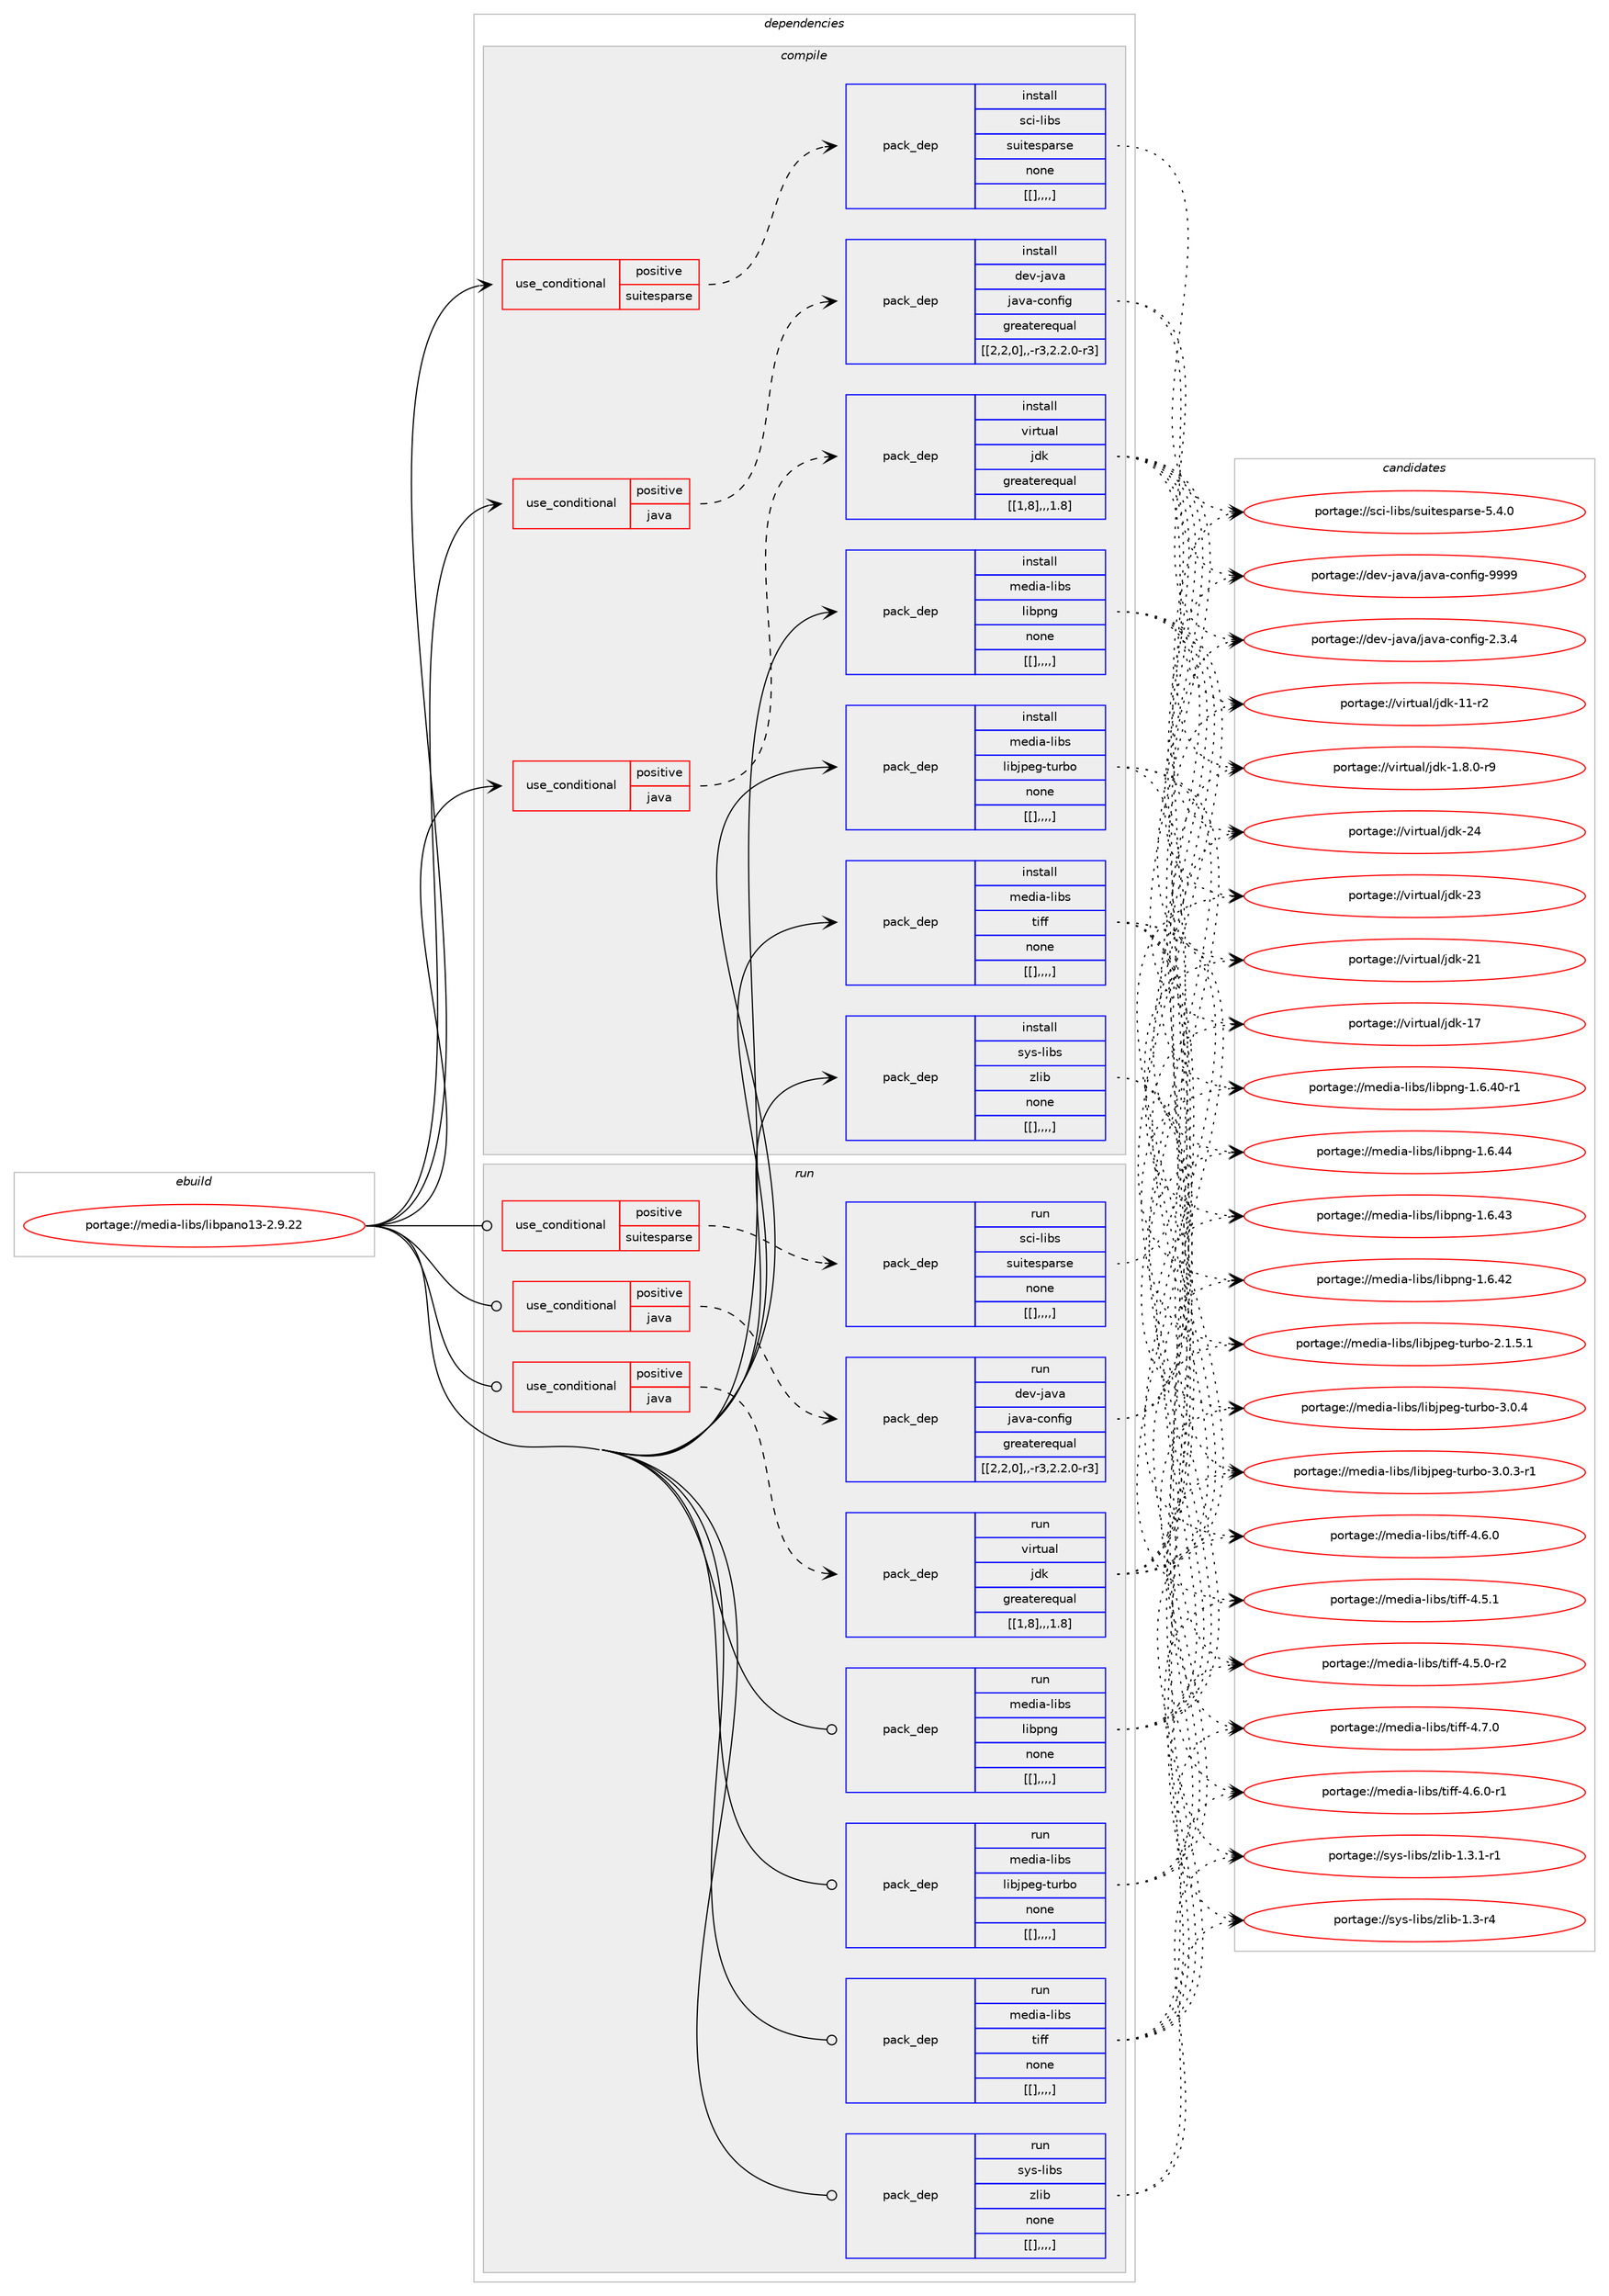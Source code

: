 digraph prolog {

# *************
# Graph options
# *************

newrank=true;
concentrate=true;
compound=true;
graph [rankdir=LR,fontname=Helvetica,fontsize=10,ranksep=1.5];#, ranksep=2.5, nodesep=0.2];
edge  [arrowhead=vee];
node  [fontname=Helvetica,fontsize=10];

# **********
# The ebuild
# **********

subgraph cluster_leftcol {
color=gray;
label=<<i>ebuild</i>>;
id [label="portage://media-libs/libpano13-2.9.22", color=red, width=4, href="../media-libs/libpano13-2.9.22.svg"];
}

# ****************
# The dependencies
# ****************

subgraph cluster_midcol {
color=gray;
label=<<i>dependencies</i>>;
subgraph cluster_compile {
fillcolor="#eeeeee";
style=filled;
label=<<i>compile</i>>;
subgraph cond81926 {
dependency323122 [label=<<TABLE BORDER="0" CELLBORDER="1" CELLSPACING="0" CELLPADDING="4"><TR><TD ROWSPAN="3" CELLPADDING="10">use_conditional</TD></TR><TR><TD>positive</TD></TR><TR><TD>java</TD></TR></TABLE>>, shape=none, color=red];
subgraph pack238537 {
dependency323142 [label=<<TABLE BORDER="0" CELLBORDER="1" CELLSPACING="0" CELLPADDING="4" WIDTH="220"><TR><TD ROWSPAN="6" CELLPADDING="30">pack_dep</TD></TR><TR><TD WIDTH="110">install</TD></TR><TR><TD>dev-java</TD></TR><TR><TD>java-config</TD></TR><TR><TD>greaterequal</TD></TR><TR><TD>[[2,2,0],,-r3,2.2.0-r3]</TD></TR></TABLE>>, shape=none, color=blue];
}
dependency323122:e -> dependency323142:w [weight=20,style="dashed",arrowhead="vee"];
}
id:e -> dependency323122:w [weight=20,style="solid",arrowhead="vee"];
subgraph cond81941 {
dependency323164 [label=<<TABLE BORDER="0" CELLBORDER="1" CELLSPACING="0" CELLPADDING="4"><TR><TD ROWSPAN="3" CELLPADDING="10">use_conditional</TD></TR><TR><TD>positive</TD></TR><TR><TD>java</TD></TR></TABLE>>, shape=none, color=red];
subgraph pack238564 {
dependency323184 [label=<<TABLE BORDER="0" CELLBORDER="1" CELLSPACING="0" CELLPADDING="4" WIDTH="220"><TR><TD ROWSPAN="6" CELLPADDING="30">pack_dep</TD></TR><TR><TD WIDTH="110">install</TD></TR><TR><TD>virtual</TD></TR><TR><TD>jdk</TD></TR><TR><TD>greaterequal</TD></TR><TR><TD>[[1,8],,,1.8]</TD></TR></TABLE>>, shape=none, color=blue];
}
dependency323164:e -> dependency323184:w [weight=20,style="dashed",arrowhead="vee"];
}
id:e -> dependency323164:w [weight=20,style="solid",arrowhead="vee"];
subgraph cond81949 {
dependency323187 [label=<<TABLE BORDER="0" CELLBORDER="1" CELLSPACING="0" CELLPADDING="4"><TR><TD ROWSPAN="3" CELLPADDING="10">use_conditional</TD></TR><TR><TD>positive</TD></TR><TR><TD>suitesparse</TD></TR></TABLE>>, shape=none, color=red];
subgraph pack238577 {
dependency323189 [label=<<TABLE BORDER="0" CELLBORDER="1" CELLSPACING="0" CELLPADDING="4" WIDTH="220"><TR><TD ROWSPAN="6" CELLPADDING="30">pack_dep</TD></TR><TR><TD WIDTH="110">install</TD></TR><TR><TD>sci-libs</TD></TR><TR><TD>suitesparse</TD></TR><TR><TD>none</TD></TR><TR><TD>[[],,,,]</TD></TR></TABLE>>, shape=none, color=blue];
}
dependency323187:e -> dependency323189:w [weight=20,style="dashed",arrowhead="vee"];
}
id:e -> dependency323187:w [weight=20,style="solid",arrowhead="vee"];
subgraph pack238580 {
dependency323222 [label=<<TABLE BORDER="0" CELLBORDER="1" CELLSPACING="0" CELLPADDING="4" WIDTH="220"><TR><TD ROWSPAN="6" CELLPADDING="30">pack_dep</TD></TR><TR><TD WIDTH="110">install</TD></TR><TR><TD>media-libs</TD></TR><TR><TD>libjpeg-turbo</TD></TR><TR><TD>none</TD></TR><TR><TD>[[],,,,]</TD></TR></TABLE>>, shape=none, color=blue];
}
id:e -> dependency323222:w [weight=20,style="solid",arrowhead="vee"];
subgraph pack238618 {
dependency323243 [label=<<TABLE BORDER="0" CELLBORDER="1" CELLSPACING="0" CELLPADDING="4" WIDTH="220"><TR><TD ROWSPAN="6" CELLPADDING="30">pack_dep</TD></TR><TR><TD WIDTH="110">install</TD></TR><TR><TD>media-libs</TD></TR><TR><TD>libpng</TD></TR><TR><TD>none</TD></TR><TR><TD>[[],,,,]</TD></TR></TABLE>>, shape=none, color=blue];
}
id:e -> dependency323243:w [weight=20,style="solid",arrowhead="vee"];
subgraph pack238620 {
dependency323310 [label=<<TABLE BORDER="0" CELLBORDER="1" CELLSPACING="0" CELLPADDING="4" WIDTH="220"><TR><TD ROWSPAN="6" CELLPADDING="30">pack_dep</TD></TR><TR><TD WIDTH="110">install</TD></TR><TR><TD>media-libs</TD></TR><TR><TD>tiff</TD></TR><TR><TD>none</TD></TR><TR><TD>[[],,,,]</TD></TR></TABLE>>, shape=none, color=blue];
}
id:e -> dependency323310:w [weight=20,style="solid",arrowhead="vee"];
subgraph pack238685 {
dependency323344 [label=<<TABLE BORDER="0" CELLBORDER="1" CELLSPACING="0" CELLPADDING="4" WIDTH="220"><TR><TD ROWSPAN="6" CELLPADDING="30">pack_dep</TD></TR><TR><TD WIDTH="110">install</TD></TR><TR><TD>sys-libs</TD></TR><TR><TD>zlib</TD></TR><TR><TD>none</TD></TR><TR><TD>[[],,,,]</TD></TR></TABLE>>, shape=none, color=blue];
}
id:e -> dependency323344:w [weight=20,style="solid",arrowhead="vee"];
}
subgraph cluster_compileandrun {
fillcolor="#eeeeee";
style=filled;
label=<<i>compile and run</i>>;
}
subgraph cluster_run {
fillcolor="#eeeeee";
style=filled;
label=<<i>run</i>>;
subgraph cond82034 {
dependency323427 [label=<<TABLE BORDER="0" CELLBORDER="1" CELLSPACING="0" CELLPADDING="4"><TR><TD ROWSPAN="3" CELLPADDING="10">use_conditional</TD></TR><TR><TD>positive</TD></TR><TR><TD>java</TD></TR></TABLE>>, shape=none, color=red];
subgraph pack238736 {
dependency323428 [label=<<TABLE BORDER="0" CELLBORDER="1" CELLSPACING="0" CELLPADDING="4" WIDTH="220"><TR><TD ROWSPAN="6" CELLPADDING="30">pack_dep</TD></TR><TR><TD WIDTH="110">run</TD></TR><TR><TD>dev-java</TD></TR><TR><TD>java-config</TD></TR><TR><TD>greaterequal</TD></TR><TR><TD>[[2,2,0],,-r3,2.2.0-r3]</TD></TR></TABLE>>, shape=none, color=blue];
}
dependency323427:e -> dependency323428:w [weight=20,style="dashed",arrowhead="vee"];
}
id:e -> dependency323427:w [weight=20,style="solid",arrowhead="odot"];
subgraph cond82037 {
dependency323434 [label=<<TABLE BORDER="0" CELLBORDER="1" CELLSPACING="0" CELLPADDING="4"><TR><TD ROWSPAN="3" CELLPADDING="10">use_conditional</TD></TR><TR><TD>positive</TD></TR><TR><TD>java</TD></TR></TABLE>>, shape=none, color=red];
subgraph pack238764 {
dependency323505 [label=<<TABLE BORDER="0" CELLBORDER="1" CELLSPACING="0" CELLPADDING="4" WIDTH="220"><TR><TD ROWSPAN="6" CELLPADDING="30">pack_dep</TD></TR><TR><TD WIDTH="110">run</TD></TR><TR><TD>virtual</TD></TR><TR><TD>jdk</TD></TR><TR><TD>greaterequal</TD></TR><TR><TD>[[1,8],,,1.8]</TD></TR></TABLE>>, shape=none, color=blue];
}
dependency323434:e -> dependency323505:w [weight=20,style="dashed",arrowhead="vee"];
}
id:e -> dependency323434:w [weight=20,style="solid",arrowhead="odot"];
subgraph cond82068 {
dependency323622 [label=<<TABLE BORDER="0" CELLBORDER="1" CELLSPACING="0" CELLPADDING="4"><TR><TD ROWSPAN="3" CELLPADDING="10">use_conditional</TD></TR><TR><TD>positive</TD></TR><TR><TD>suitesparse</TD></TR></TABLE>>, shape=none, color=red];
subgraph pack238885 {
dependency323649 [label=<<TABLE BORDER="0" CELLBORDER="1" CELLSPACING="0" CELLPADDING="4" WIDTH="220"><TR><TD ROWSPAN="6" CELLPADDING="30">pack_dep</TD></TR><TR><TD WIDTH="110">run</TD></TR><TR><TD>sci-libs</TD></TR><TR><TD>suitesparse</TD></TR><TR><TD>none</TD></TR><TR><TD>[[],,,,]</TD></TR></TABLE>>, shape=none, color=blue];
}
dependency323622:e -> dependency323649:w [weight=20,style="dashed",arrowhead="vee"];
}
id:e -> dependency323622:w [weight=20,style="solid",arrowhead="odot"];
subgraph pack238942 {
dependency323741 [label=<<TABLE BORDER="0" CELLBORDER="1" CELLSPACING="0" CELLPADDING="4" WIDTH="220"><TR><TD ROWSPAN="6" CELLPADDING="30">pack_dep</TD></TR><TR><TD WIDTH="110">run</TD></TR><TR><TD>media-libs</TD></TR><TR><TD>libjpeg-turbo</TD></TR><TR><TD>none</TD></TR><TR><TD>[[],,,,]</TD></TR></TABLE>>, shape=none, color=blue];
}
id:e -> dependency323741:w [weight=20,style="solid",arrowhead="odot"];
subgraph pack238978 {
dependency323779 [label=<<TABLE BORDER="0" CELLBORDER="1" CELLSPACING="0" CELLPADDING="4" WIDTH="220"><TR><TD ROWSPAN="6" CELLPADDING="30">pack_dep</TD></TR><TR><TD WIDTH="110">run</TD></TR><TR><TD>media-libs</TD></TR><TR><TD>libpng</TD></TR><TR><TD>none</TD></TR><TR><TD>[[],,,,]</TD></TR></TABLE>>, shape=none, color=blue];
}
id:e -> dependency323779:w [weight=20,style="solid",arrowhead="odot"];
subgraph pack239019 {
dependency323819 [label=<<TABLE BORDER="0" CELLBORDER="1" CELLSPACING="0" CELLPADDING="4" WIDTH="220"><TR><TD ROWSPAN="6" CELLPADDING="30">pack_dep</TD></TR><TR><TD WIDTH="110">run</TD></TR><TR><TD>media-libs</TD></TR><TR><TD>tiff</TD></TR><TR><TD>none</TD></TR><TR><TD>[[],,,,]</TD></TR></TABLE>>, shape=none, color=blue];
}
id:e -> dependency323819:w [weight=20,style="solid",arrowhead="odot"];
subgraph pack239023 {
dependency323845 [label=<<TABLE BORDER="0" CELLBORDER="1" CELLSPACING="0" CELLPADDING="4" WIDTH="220"><TR><TD ROWSPAN="6" CELLPADDING="30">pack_dep</TD></TR><TR><TD WIDTH="110">run</TD></TR><TR><TD>sys-libs</TD></TR><TR><TD>zlib</TD></TR><TR><TD>none</TD></TR><TR><TD>[[],,,,]</TD></TR></TABLE>>, shape=none, color=blue];
}
id:e -> dependency323845:w [weight=20,style="solid",arrowhead="odot"];
}
}

# **************
# The candidates
# **************

subgraph cluster_choices {
rank=same;
color=gray;
label=<<i>candidates</i>>;

subgraph choice238505 {
color=black;
nodesep=1;
choice10010111845106971189747106971189745991111101021051034557575757 [label="portage://dev-java/java-config-9999", color=red, width=4,href="../dev-java/java-config-9999.svg"];
choice1001011184510697118974710697118974599111110102105103455046514652 [label="portage://dev-java/java-config-2.3.4", color=red, width=4,href="../dev-java/java-config-2.3.4.svg"];
dependency323142:e -> choice10010111845106971189747106971189745991111101021051034557575757:w [style=dotted,weight="100"];
dependency323142:e -> choice1001011184510697118974710697118974599111110102105103455046514652:w [style=dotted,weight="100"];
}
subgraph choice238510 {
color=black;
nodesep=1;
choice1181051141161179710847106100107455052 [label="portage://virtual/jdk-24", color=red, width=4,href="../virtual/jdk-24.svg"];
choice1181051141161179710847106100107455051 [label="portage://virtual/jdk-23", color=red, width=4,href="../virtual/jdk-23.svg"];
choice1181051141161179710847106100107455049 [label="portage://virtual/jdk-21", color=red, width=4,href="../virtual/jdk-21.svg"];
choice1181051141161179710847106100107454955 [label="portage://virtual/jdk-17", color=red, width=4,href="../virtual/jdk-17.svg"];
choice11810511411611797108471061001074549494511450 [label="portage://virtual/jdk-11-r2", color=red, width=4,href="../virtual/jdk-11-r2.svg"];
choice11810511411611797108471061001074549465646484511457 [label="portage://virtual/jdk-1.8.0-r9", color=red, width=4,href="../virtual/jdk-1.8.0-r9.svg"];
dependency323184:e -> choice1181051141161179710847106100107455052:w [style=dotted,weight="100"];
dependency323184:e -> choice1181051141161179710847106100107455051:w [style=dotted,weight="100"];
dependency323184:e -> choice1181051141161179710847106100107455049:w [style=dotted,weight="100"];
dependency323184:e -> choice1181051141161179710847106100107454955:w [style=dotted,weight="100"];
dependency323184:e -> choice11810511411611797108471061001074549494511450:w [style=dotted,weight="100"];
dependency323184:e -> choice11810511411611797108471061001074549465646484511457:w [style=dotted,weight="100"];
}
subgraph choice238514 {
color=black;
nodesep=1;
choice1159910545108105981154711511710511610111511297114115101455346524648 [label="portage://sci-libs/suitesparse-5.4.0", color=red, width=4,href="../sci-libs/suitesparse-5.4.0.svg"];
dependency323189:e -> choice1159910545108105981154711511710511610111511297114115101455346524648:w [style=dotted,weight="100"];
}
subgraph choice238522 {
color=black;
nodesep=1;
choice10910110010597451081059811547108105981061121011034511611711498111455146484652 [label="portage://media-libs/libjpeg-turbo-3.0.4", color=red, width=4,href="../media-libs/libjpeg-turbo-3.0.4.svg"];
choice109101100105974510810598115471081059810611210110345116117114981114551464846514511449 [label="portage://media-libs/libjpeg-turbo-3.0.3-r1", color=red, width=4,href="../media-libs/libjpeg-turbo-3.0.3-r1.svg"];
choice109101100105974510810598115471081059810611210110345116117114981114550464946534649 [label="portage://media-libs/libjpeg-turbo-2.1.5.1", color=red, width=4,href="../media-libs/libjpeg-turbo-2.1.5.1.svg"];
dependency323222:e -> choice10910110010597451081059811547108105981061121011034511611711498111455146484652:w [style=dotted,weight="100"];
dependency323222:e -> choice109101100105974510810598115471081059810611210110345116117114981114551464846514511449:w [style=dotted,weight="100"];
dependency323222:e -> choice109101100105974510810598115471081059810611210110345116117114981114550464946534649:w [style=dotted,weight="100"];
}
subgraph choice238539 {
color=black;
nodesep=1;
choice109101100105974510810598115471081059811211010345494654465252 [label="portage://media-libs/libpng-1.6.44", color=red, width=4,href="../media-libs/libpng-1.6.44.svg"];
choice109101100105974510810598115471081059811211010345494654465251 [label="portage://media-libs/libpng-1.6.43", color=red, width=4,href="../media-libs/libpng-1.6.43.svg"];
choice109101100105974510810598115471081059811211010345494654465250 [label="portage://media-libs/libpng-1.6.42", color=red, width=4,href="../media-libs/libpng-1.6.42.svg"];
choice1091011001059745108105981154710810598112110103454946544652484511449 [label="portage://media-libs/libpng-1.6.40-r1", color=red, width=4,href="../media-libs/libpng-1.6.40-r1.svg"];
dependency323243:e -> choice109101100105974510810598115471081059811211010345494654465252:w [style=dotted,weight="100"];
dependency323243:e -> choice109101100105974510810598115471081059811211010345494654465251:w [style=dotted,weight="100"];
dependency323243:e -> choice109101100105974510810598115471081059811211010345494654465250:w [style=dotted,weight="100"];
dependency323243:e -> choice1091011001059745108105981154710810598112110103454946544652484511449:w [style=dotted,weight="100"];
}
subgraph choice238546 {
color=black;
nodesep=1;
choice10910110010597451081059811547116105102102455246554648 [label="portage://media-libs/tiff-4.7.0", color=red, width=4,href="../media-libs/tiff-4.7.0.svg"];
choice109101100105974510810598115471161051021024552465446484511449 [label="portage://media-libs/tiff-4.6.0-r1", color=red, width=4,href="../media-libs/tiff-4.6.0-r1.svg"];
choice10910110010597451081059811547116105102102455246544648 [label="portage://media-libs/tiff-4.6.0", color=red, width=4,href="../media-libs/tiff-4.6.0.svg"];
choice10910110010597451081059811547116105102102455246534649 [label="portage://media-libs/tiff-4.5.1", color=red, width=4,href="../media-libs/tiff-4.5.1.svg"];
choice109101100105974510810598115471161051021024552465346484511450 [label="portage://media-libs/tiff-4.5.0-r2", color=red, width=4,href="../media-libs/tiff-4.5.0-r2.svg"];
dependency323310:e -> choice10910110010597451081059811547116105102102455246554648:w [style=dotted,weight="100"];
dependency323310:e -> choice109101100105974510810598115471161051021024552465446484511449:w [style=dotted,weight="100"];
dependency323310:e -> choice10910110010597451081059811547116105102102455246544648:w [style=dotted,weight="100"];
dependency323310:e -> choice10910110010597451081059811547116105102102455246534649:w [style=dotted,weight="100"];
dependency323310:e -> choice109101100105974510810598115471161051021024552465346484511450:w [style=dotted,weight="100"];
}
subgraph choice238552 {
color=black;
nodesep=1;
choice115121115451081059811547122108105984549465146494511449 [label="portage://sys-libs/zlib-1.3.1-r1", color=red, width=4,href="../sys-libs/zlib-1.3.1-r1.svg"];
choice11512111545108105981154712210810598454946514511452 [label="portage://sys-libs/zlib-1.3-r4", color=red, width=4,href="../sys-libs/zlib-1.3-r4.svg"];
dependency323344:e -> choice115121115451081059811547122108105984549465146494511449:w [style=dotted,weight="100"];
dependency323344:e -> choice11512111545108105981154712210810598454946514511452:w [style=dotted,weight="100"];
}
subgraph choice238562 {
color=black;
nodesep=1;
choice10010111845106971189747106971189745991111101021051034557575757 [label="portage://dev-java/java-config-9999", color=red, width=4,href="../dev-java/java-config-9999.svg"];
choice1001011184510697118974710697118974599111110102105103455046514652 [label="portage://dev-java/java-config-2.3.4", color=red, width=4,href="../dev-java/java-config-2.3.4.svg"];
dependency323428:e -> choice10010111845106971189747106971189745991111101021051034557575757:w [style=dotted,weight="100"];
dependency323428:e -> choice1001011184510697118974710697118974599111110102105103455046514652:w [style=dotted,weight="100"];
}
subgraph choice238566 {
color=black;
nodesep=1;
choice1181051141161179710847106100107455052 [label="portage://virtual/jdk-24", color=red, width=4,href="../virtual/jdk-24.svg"];
choice1181051141161179710847106100107455051 [label="portage://virtual/jdk-23", color=red, width=4,href="../virtual/jdk-23.svg"];
choice1181051141161179710847106100107455049 [label="portage://virtual/jdk-21", color=red, width=4,href="../virtual/jdk-21.svg"];
choice1181051141161179710847106100107454955 [label="portage://virtual/jdk-17", color=red, width=4,href="../virtual/jdk-17.svg"];
choice11810511411611797108471061001074549494511450 [label="portage://virtual/jdk-11-r2", color=red, width=4,href="../virtual/jdk-11-r2.svg"];
choice11810511411611797108471061001074549465646484511457 [label="portage://virtual/jdk-1.8.0-r9", color=red, width=4,href="../virtual/jdk-1.8.0-r9.svg"];
dependency323505:e -> choice1181051141161179710847106100107455052:w [style=dotted,weight="100"];
dependency323505:e -> choice1181051141161179710847106100107455051:w [style=dotted,weight="100"];
dependency323505:e -> choice1181051141161179710847106100107455049:w [style=dotted,weight="100"];
dependency323505:e -> choice1181051141161179710847106100107454955:w [style=dotted,weight="100"];
dependency323505:e -> choice11810511411611797108471061001074549494511450:w [style=dotted,weight="100"];
dependency323505:e -> choice11810511411611797108471061001074549465646484511457:w [style=dotted,weight="100"];
}
subgraph choice238569 {
color=black;
nodesep=1;
choice1159910545108105981154711511710511610111511297114115101455346524648 [label="portage://sci-libs/suitesparse-5.4.0", color=red, width=4,href="../sci-libs/suitesparse-5.4.0.svg"];
dependency323649:e -> choice1159910545108105981154711511710511610111511297114115101455346524648:w [style=dotted,weight="100"];
}
subgraph choice238575 {
color=black;
nodesep=1;
choice10910110010597451081059811547108105981061121011034511611711498111455146484652 [label="portage://media-libs/libjpeg-turbo-3.0.4", color=red, width=4,href="../media-libs/libjpeg-turbo-3.0.4.svg"];
choice109101100105974510810598115471081059810611210110345116117114981114551464846514511449 [label="portage://media-libs/libjpeg-turbo-3.0.3-r1", color=red, width=4,href="../media-libs/libjpeg-turbo-3.0.3-r1.svg"];
choice109101100105974510810598115471081059810611210110345116117114981114550464946534649 [label="portage://media-libs/libjpeg-turbo-2.1.5.1", color=red, width=4,href="../media-libs/libjpeg-turbo-2.1.5.1.svg"];
dependency323741:e -> choice10910110010597451081059811547108105981061121011034511611711498111455146484652:w [style=dotted,weight="100"];
dependency323741:e -> choice109101100105974510810598115471081059810611210110345116117114981114551464846514511449:w [style=dotted,weight="100"];
dependency323741:e -> choice109101100105974510810598115471081059810611210110345116117114981114550464946534649:w [style=dotted,weight="100"];
}
subgraph choice238577 {
color=black;
nodesep=1;
choice109101100105974510810598115471081059811211010345494654465252 [label="portage://media-libs/libpng-1.6.44", color=red, width=4,href="../media-libs/libpng-1.6.44.svg"];
choice109101100105974510810598115471081059811211010345494654465251 [label="portage://media-libs/libpng-1.6.43", color=red, width=4,href="../media-libs/libpng-1.6.43.svg"];
choice109101100105974510810598115471081059811211010345494654465250 [label="portage://media-libs/libpng-1.6.42", color=red, width=4,href="../media-libs/libpng-1.6.42.svg"];
choice1091011001059745108105981154710810598112110103454946544652484511449 [label="portage://media-libs/libpng-1.6.40-r1", color=red, width=4,href="../media-libs/libpng-1.6.40-r1.svg"];
dependency323779:e -> choice109101100105974510810598115471081059811211010345494654465252:w [style=dotted,weight="100"];
dependency323779:e -> choice109101100105974510810598115471081059811211010345494654465251:w [style=dotted,weight="100"];
dependency323779:e -> choice109101100105974510810598115471081059811211010345494654465250:w [style=dotted,weight="100"];
dependency323779:e -> choice1091011001059745108105981154710810598112110103454946544652484511449:w [style=dotted,weight="100"];
}
subgraph choice238584 {
color=black;
nodesep=1;
choice10910110010597451081059811547116105102102455246554648 [label="portage://media-libs/tiff-4.7.0", color=red, width=4,href="../media-libs/tiff-4.7.0.svg"];
choice109101100105974510810598115471161051021024552465446484511449 [label="portage://media-libs/tiff-4.6.0-r1", color=red, width=4,href="../media-libs/tiff-4.6.0-r1.svg"];
choice10910110010597451081059811547116105102102455246544648 [label="portage://media-libs/tiff-4.6.0", color=red, width=4,href="../media-libs/tiff-4.6.0.svg"];
choice10910110010597451081059811547116105102102455246534649 [label="portage://media-libs/tiff-4.5.1", color=red, width=4,href="../media-libs/tiff-4.5.1.svg"];
choice109101100105974510810598115471161051021024552465346484511450 [label="portage://media-libs/tiff-4.5.0-r2", color=red, width=4,href="../media-libs/tiff-4.5.0-r2.svg"];
dependency323819:e -> choice10910110010597451081059811547116105102102455246554648:w [style=dotted,weight="100"];
dependency323819:e -> choice109101100105974510810598115471161051021024552465446484511449:w [style=dotted,weight="100"];
dependency323819:e -> choice10910110010597451081059811547116105102102455246544648:w [style=dotted,weight="100"];
dependency323819:e -> choice10910110010597451081059811547116105102102455246534649:w [style=dotted,weight="100"];
dependency323819:e -> choice109101100105974510810598115471161051021024552465346484511450:w [style=dotted,weight="100"];
}
subgraph choice238589 {
color=black;
nodesep=1;
choice115121115451081059811547122108105984549465146494511449 [label="portage://sys-libs/zlib-1.3.1-r1", color=red, width=4,href="../sys-libs/zlib-1.3.1-r1.svg"];
choice11512111545108105981154712210810598454946514511452 [label="portage://sys-libs/zlib-1.3-r4", color=red, width=4,href="../sys-libs/zlib-1.3-r4.svg"];
dependency323845:e -> choice115121115451081059811547122108105984549465146494511449:w [style=dotted,weight="100"];
dependency323845:e -> choice11512111545108105981154712210810598454946514511452:w [style=dotted,weight="100"];
}
}

}
